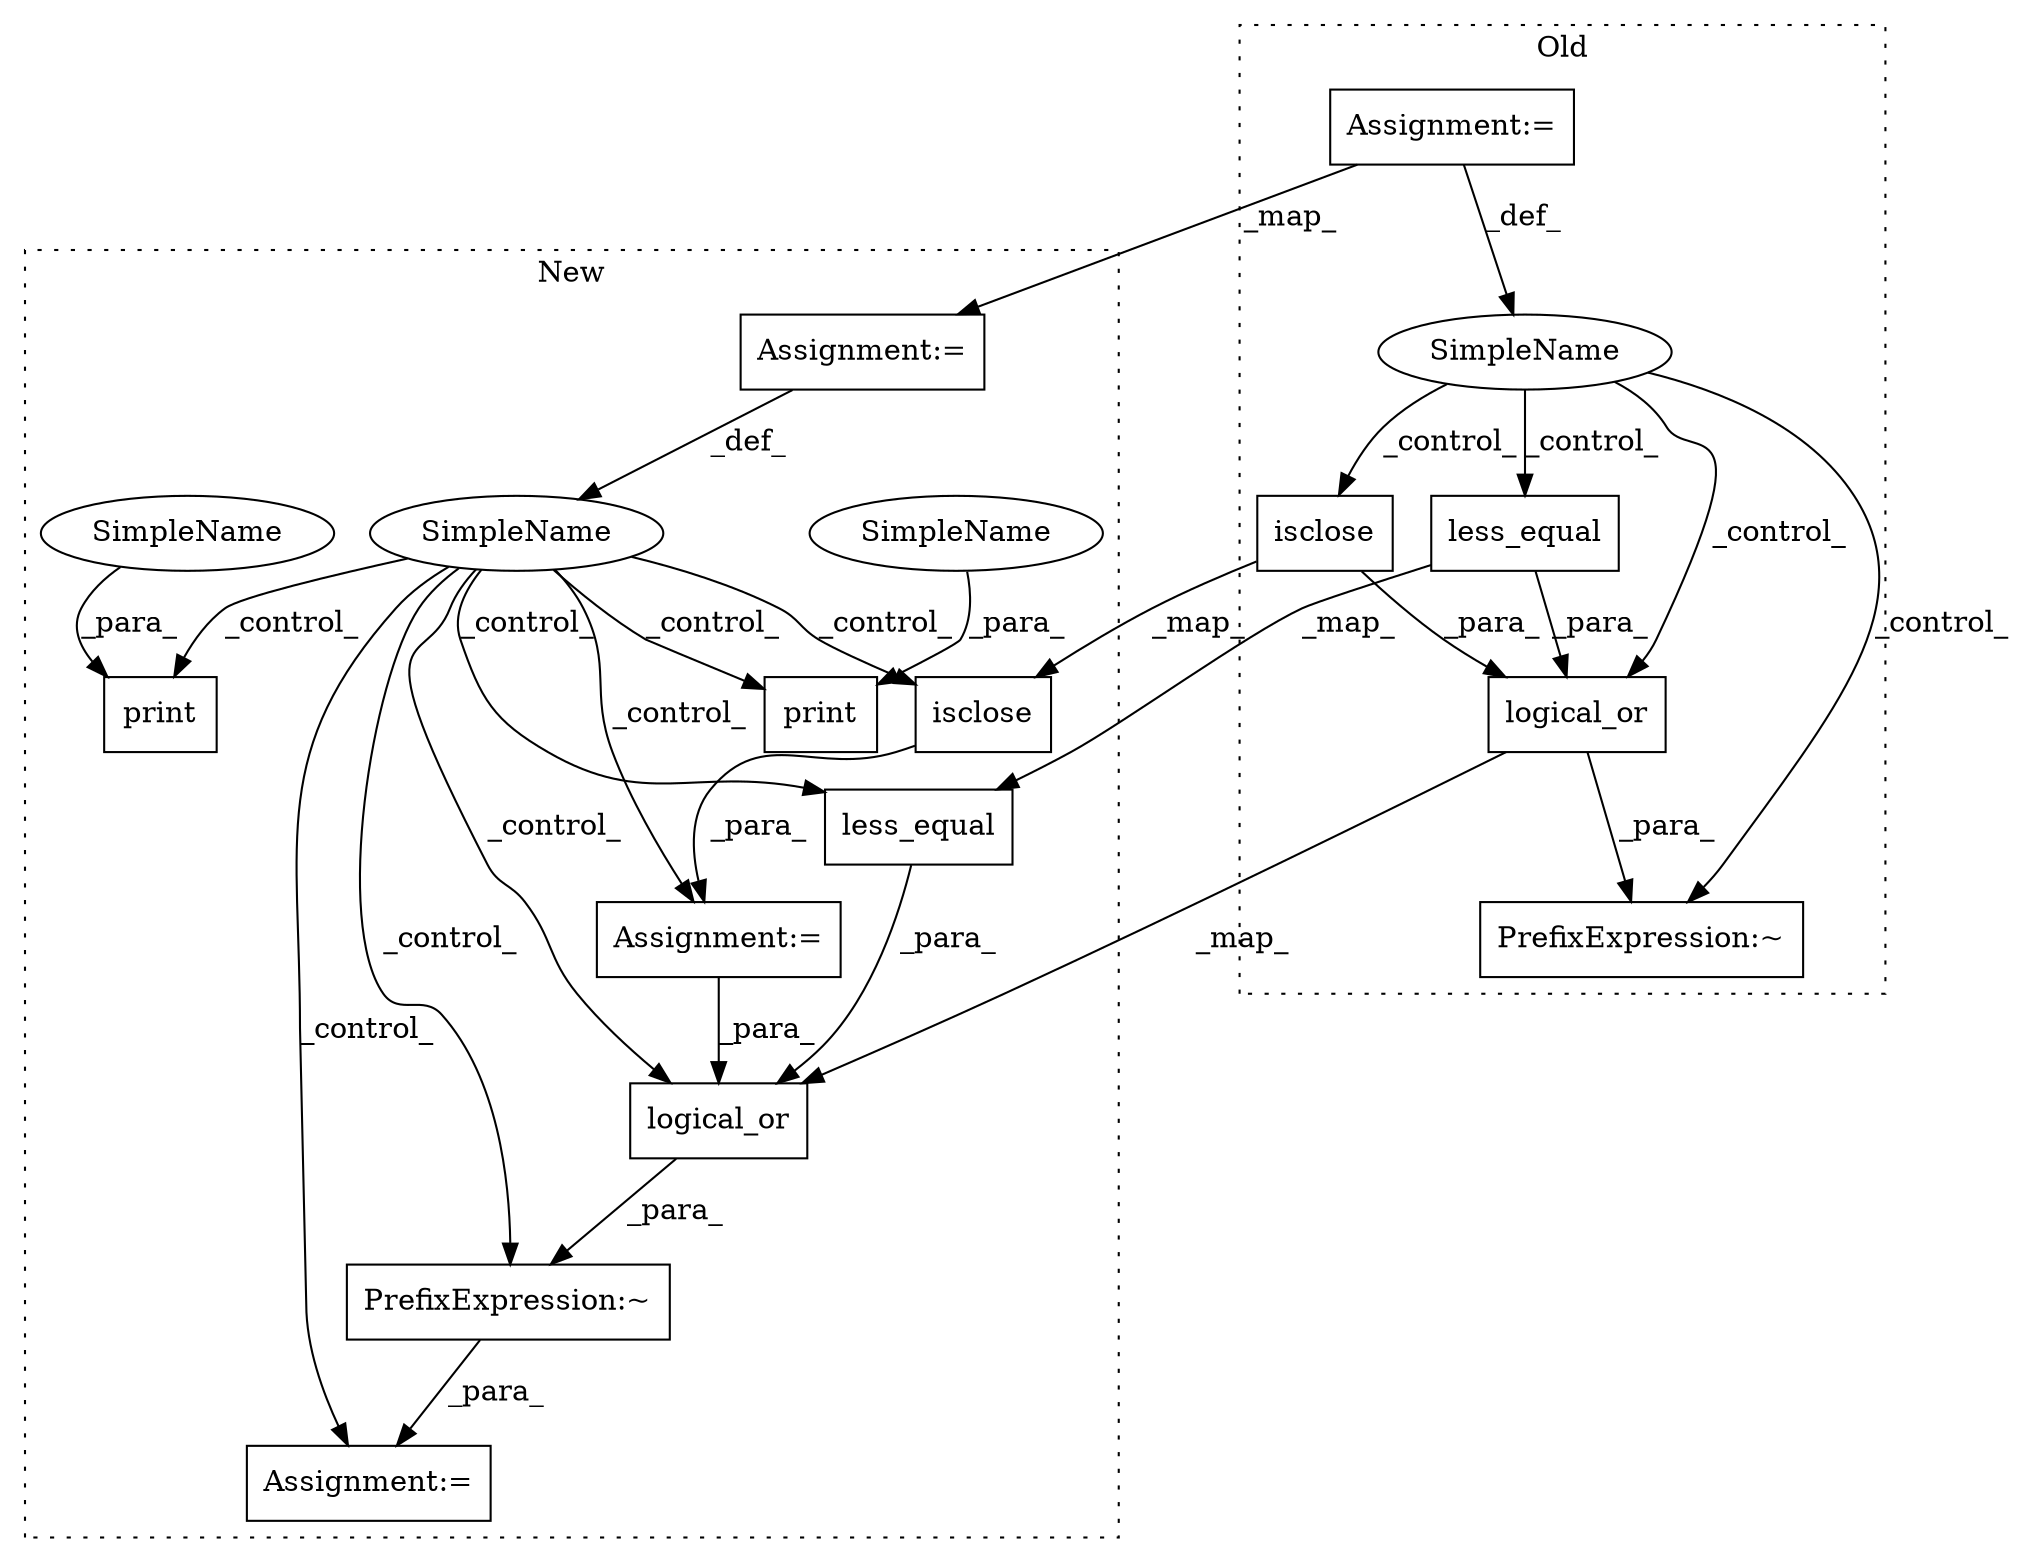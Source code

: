 digraph G {
subgraph cluster0 {
1 [label="isclose" a="32" s="2858,2873" l="8,1" shape="box"];
7 [label="SimpleName" a="42" s="" l="" shape="ellipse"];
8 [label="less_equal" a="32" s="2893,2925" l="11,1" shape="box"];
12 [label="PrefixExpression:~" a="38" s="2810" l="1" shape="box"];
13 [label="logical_or" a="32" s="2829,2926" l="11,1" shape="box"];
16 [label="Assignment:=" a="7" s="2340" l="1" shape="box"];
label = "Old";
style="dotted";
}
subgraph cluster1 {
2 [label="isclose" a="32" s="2903,2918" l="8,1" shape="box"];
3 [label="Assignment:=" a="7" s="2884" l="1" shape="box"];
4 [label="Assignment:=" a="7" s="3012" l="1" shape="box"];
5 [label="PrefixExpression:~" a="38" s="3013" l="1" shape="box"];
6 [label="print" a="32" s="2836,2845" l="6,1" shape="box"];
9 [label="less_equal" a="32" s="2962,2994" l="11,1" shape="box"];
10 [label="print" a="32" s="2854,2867" l="6,1" shape="box"];
11 [label="SimpleName" a="42" s="" l="" shape="ellipse"];
14 [label="logical_or" a="32" s="3032,3068" l="11,1" shape="box"];
15 [label="Assignment:=" a="7" s="2346" l="1" shape="box"];
17 [label="SimpleName" a="42" s="2860" l="7" shape="ellipse"];
18 [label="SimpleName" a="42" s="2842" l="3" shape="ellipse"];
label = "New";
style="dotted";
}
1 -> 13 [label="_para_"];
1 -> 2 [label="_map_"];
2 -> 3 [label="_para_"];
3 -> 14 [label="_para_"];
5 -> 4 [label="_para_"];
7 -> 8 [label="_control_"];
7 -> 13 [label="_control_"];
7 -> 12 [label="_control_"];
7 -> 1 [label="_control_"];
8 -> 9 [label="_map_"];
8 -> 13 [label="_para_"];
9 -> 14 [label="_para_"];
11 -> 14 [label="_control_"];
11 -> 2 [label="_control_"];
11 -> 6 [label="_control_"];
11 -> 9 [label="_control_"];
11 -> 5 [label="_control_"];
11 -> 3 [label="_control_"];
11 -> 4 [label="_control_"];
11 -> 10 [label="_control_"];
13 -> 12 [label="_para_"];
13 -> 14 [label="_map_"];
14 -> 5 [label="_para_"];
15 -> 11 [label="_def_"];
16 -> 15 [label="_map_"];
16 -> 7 [label="_def_"];
17 -> 10 [label="_para_"];
18 -> 6 [label="_para_"];
}